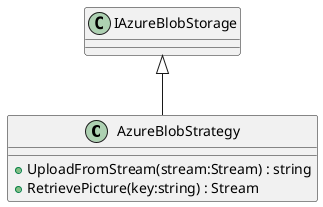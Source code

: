 @startuml
class AzureBlobStrategy {
    + UploadFromStream(stream:Stream) : string
    + RetrievePicture(key:string) : Stream
}
IAzureBlobStorage <|-- AzureBlobStrategy
@enduml
